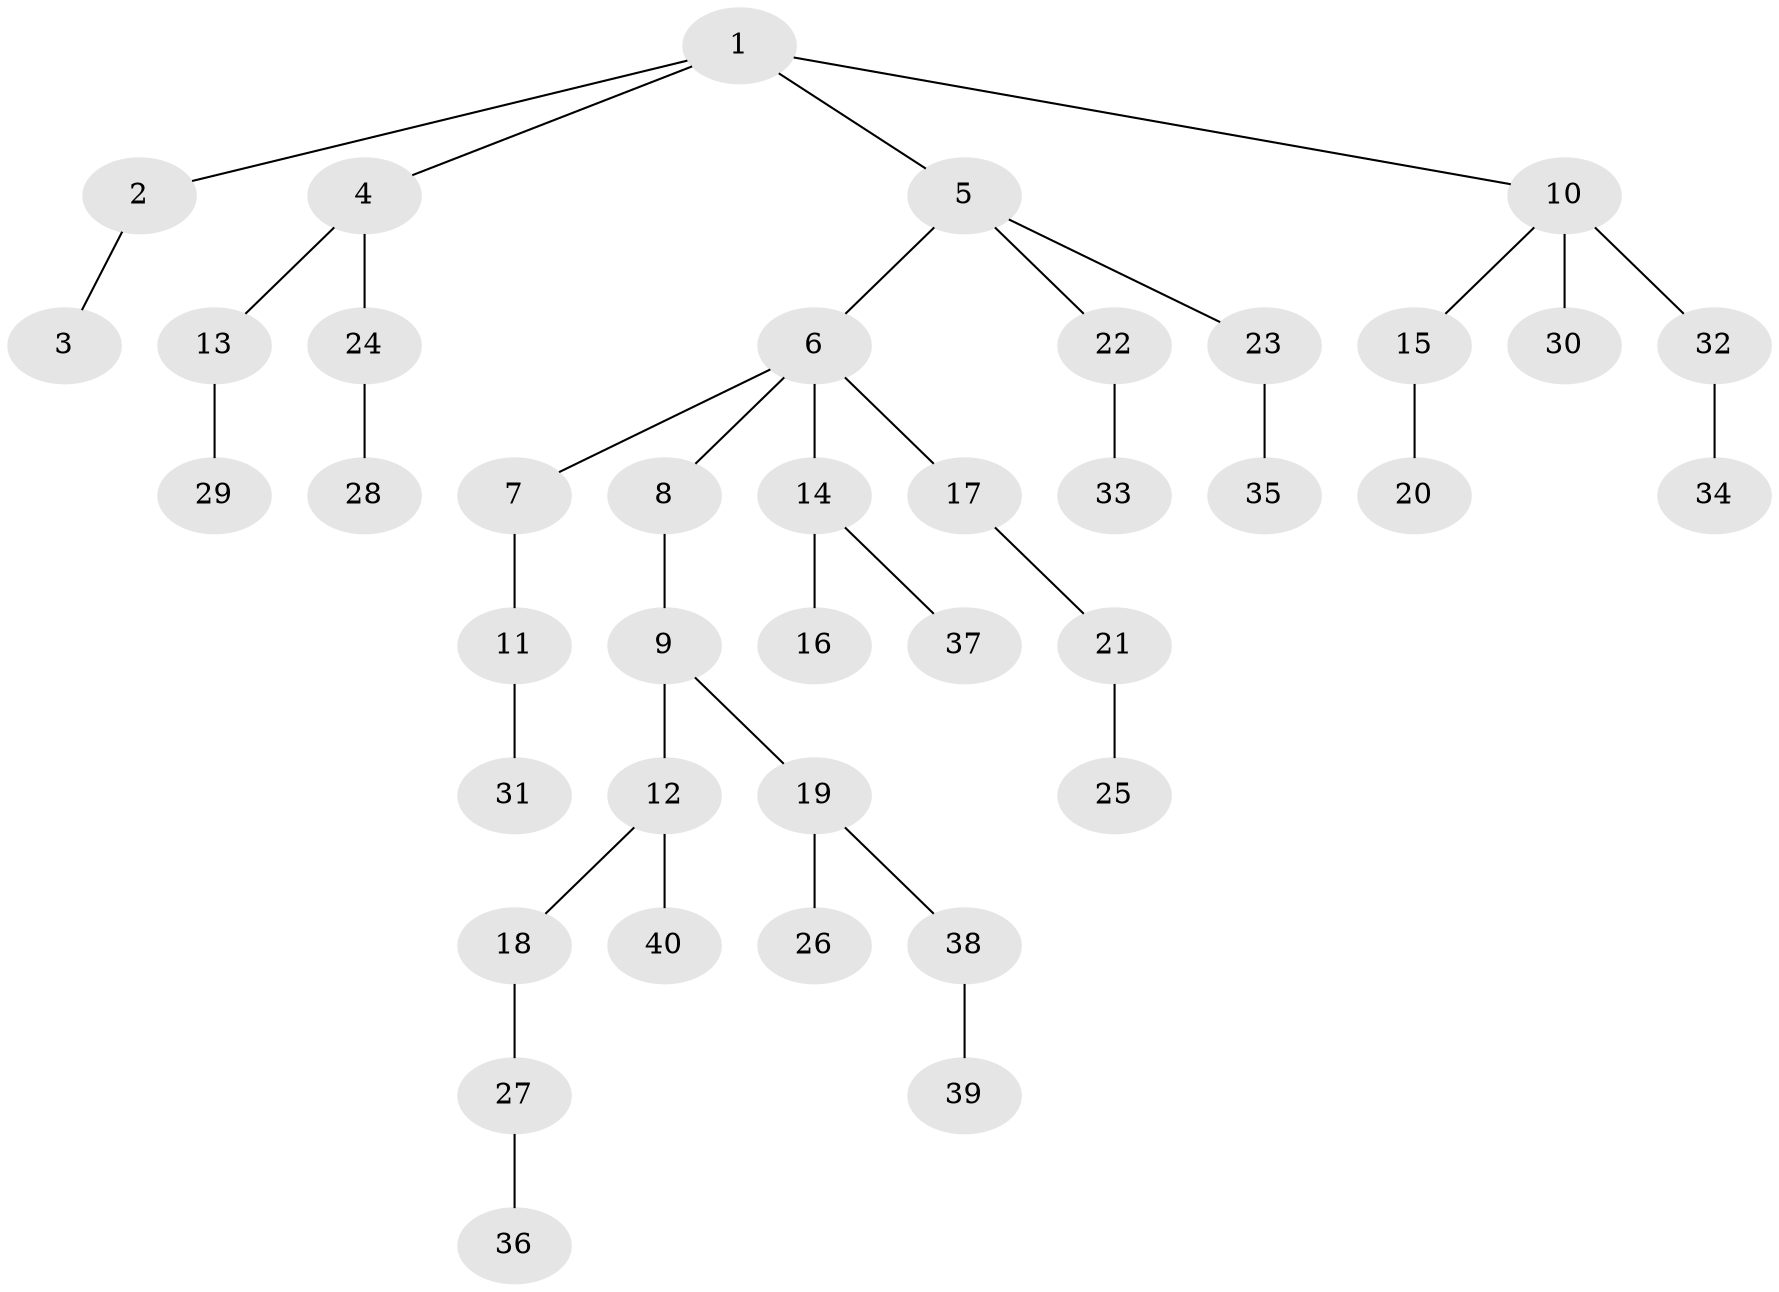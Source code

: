 // original degree distribution, {6: 0.015503875968992248, 4: 0.07751937984496124, 3: 0.12403100775193798, 5: 0.05426356589147287, 7: 0.007751937984496124, 1: 0.5581395348837209, 2: 0.16279069767441862}
// Generated by graph-tools (version 1.1) at 2025/52/03/04/25 22:52:04]
// undirected, 40 vertices, 39 edges
graph export_dot {
  node [color=gray90,style=filled];
  1;
  2;
  3;
  4;
  5;
  6;
  7;
  8;
  9;
  10;
  11;
  12;
  13;
  14;
  15;
  16;
  17;
  18;
  19;
  20;
  21;
  22;
  23;
  24;
  25;
  26;
  27;
  28;
  29;
  30;
  31;
  32;
  33;
  34;
  35;
  36;
  37;
  38;
  39;
  40;
  1 -- 2 [weight=1.0];
  1 -- 4 [weight=1.0];
  1 -- 5 [weight=1.0];
  1 -- 10 [weight=1.0];
  2 -- 3 [weight=1.0];
  4 -- 13 [weight=1.0];
  4 -- 24 [weight=1.0];
  5 -- 6 [weight=1.0];
  5 -- 22 [weight=1.0];
  5 -- 23 [weight=1.0];
  6 -- 7 [weight=1.0];
  6 -- 8 [weight=1.0];
  6 -- 14 [weight=1.0];
  6 -- 17 [weight=1.0];
  7 -- 11 [weight=1.0];
  8 -- 9 [weight=1.0];
  9 -- 12 [weight=1.0];
  9 -- 19 [weight=1.0];
  10 -- 15 [weight=1.0];
  10 -- 30 [weight=2.0];
  10 -- 32 [weight=1.0];
  11 -- 31 [weight=1.0];
  12 -- 18 [weight=1.0];
  12 -- 40 [weight=1.0];
  13 -- 29 [weight=3.0];
  14 -- 16 [weight=1.0];
  14 -- 37 [weight=1.0];
  15 -- 20 [weight=2.0];
  17 -- 21 [weight=1.0];
  18 -- 27 [weight=1.0];
  19 -- 26 [weight=2.0];
  19 -- 38 [weight=1.0];
  21 -- 25 [weight=1.0];
  22 -- 33 [weight=2.0];
  23 -- 35 [weight=1.0];
  24 -- 28 [weight=3.0];
  27 -- 36 [weight=1.0];
  32 -- 34 [weight=1.0];
  38 -- 39 [weight=1.0];
}
